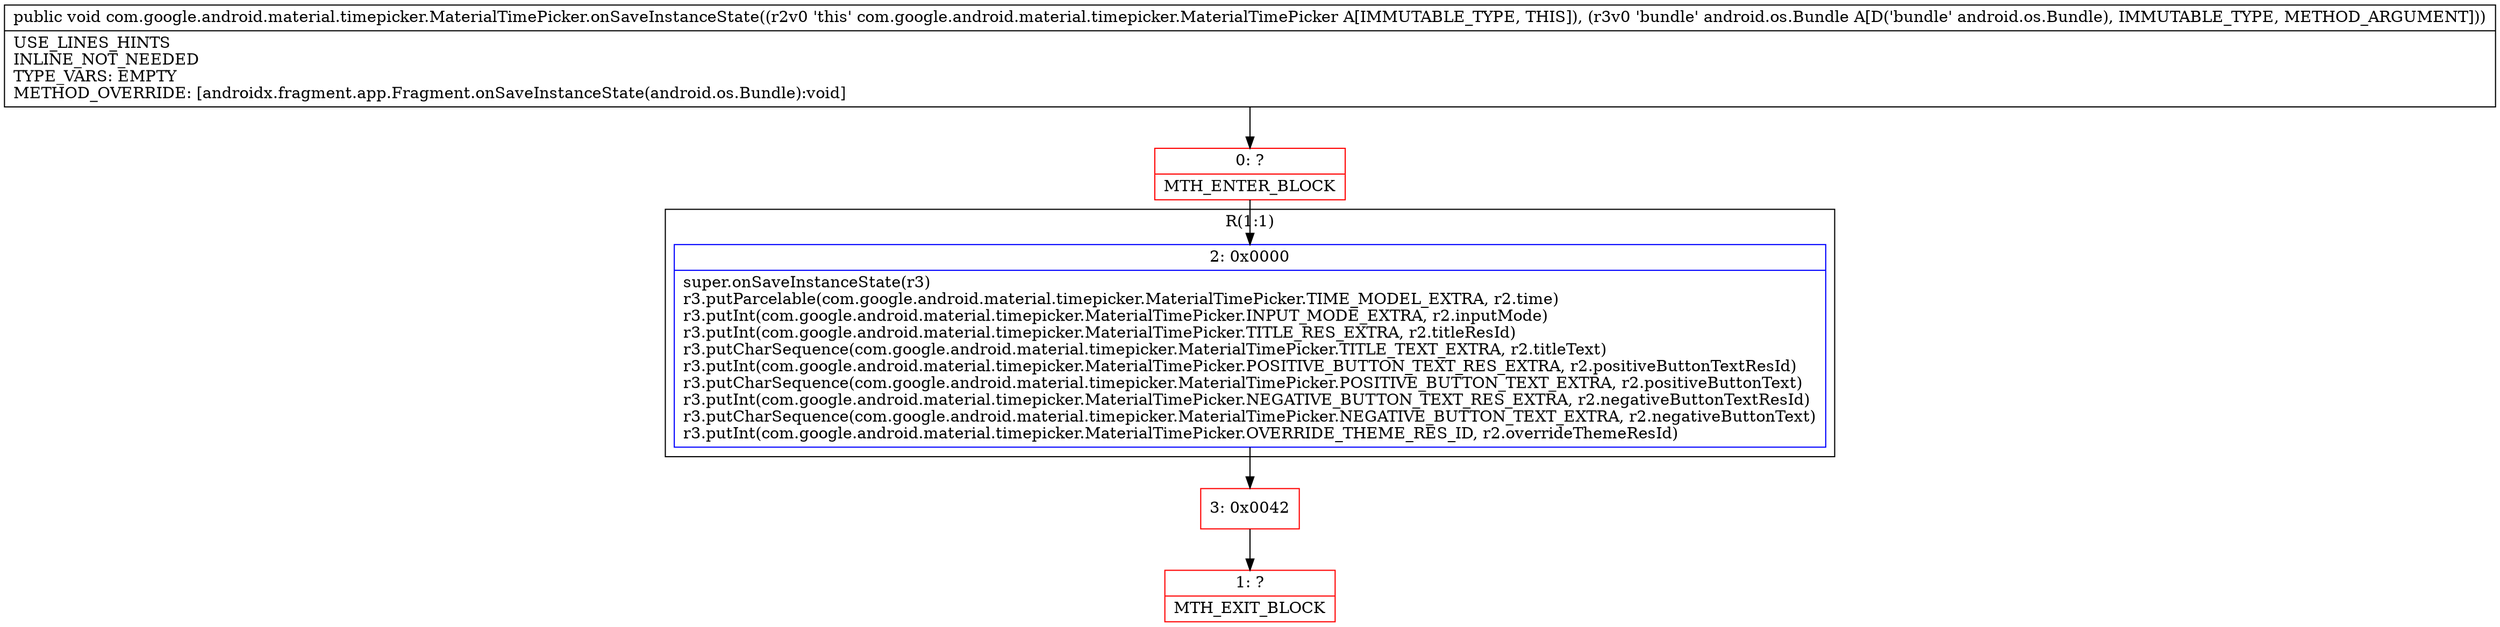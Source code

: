 digraph "CFG forcom.google.android.material.timepicker.MaterialTimePicker.onSaveInstanceState(Landroid\/os\/Bundle;)V" {
subgraph cluster_Region_190205919 {
label = "R(1:1)";
node [shape=record,color=blue];
Node_2 [shape=record,label="{2\:\ 0x0000|super.onSaveInstanceState(r3)\lr3.putParcelable(com.google.android.material.timepicker.MaterialTimePicker.TIME_MODEL_EXTRA, r2.time)\lr3.putInt(com.google.android.material.timepicker.MaterialTimePicker.INPUT_MODE_EXTRA, r2.inputMode)\lr3.putInt(com.google.android.material.timepicker.MaterialTimePicker.TITLE_RES_EXTRA, r2.titleResId)\lr3.putCharSequence(com.google.android.material.timepicker.MaterialTimePicker.TITLE_TEXT_EXTRA, r2.titleText)\lr3.putInt(com.google.android.material.timepicker.MaterialTimePicker.POSITIVE_BUTTON_TEXT_RES_EXTRA, r2.positiveButtonTextResId)\lr3.putCharSequence(com.google.android.material.timepicker.MaterialTimePicker.POSITIVE_BUTTON_TEXT_EXTRA, r2.positiveButtonText)\lr3.putInt(com.google.android.material.timepicker.MaterialTimePicker.NEGATIVE_BUTTON_TEXT_RES_EXTRA, r2.negativeButtonTextResId)\lr3.putCharSequence(com.google.android.material.timepicker.MaterialTimePicker.NEGATIVE_BUTTON_TEXT_EXTRA, r2.negativeButtonText)\lr3.putInt(com.google.android.material.timepicker.MaterialTimePicker.OVERRIDE_THEME_RES_ID, r2.overrideThemeResId)\l}"];
}
Node_0 [shape=record,color=red,label="{0\:\ ?|MTH_ENTER_BLOCK\l}"];
Node_3 [shape=record,color=red,label="{3\:\ 0x0042}"];
Node_1 [shape=record,color=red,label="{1\:\ ?|MTH_EXIT_BLOCK\l}"];
MethodNode[shape=record,label="{public void com.google.android.material.timepicker.MaterialTimePicker.onSaveInstanceState((r2v0 'this' com.google.android.material.timepicker.MaterialTimePicker A[IMMUTABLE_TYPE, THIS]), (r3v0 'bundle' android.os.Bundle A[D('bundle' android.os.Bundle), IMMUTABLE_TYPE, METHOD_ARGUMENT]))  | USE_LINES_HINTS\lINLINE_NOT_NEEDED\lTYPE_VARS: EMPTY\lMETHOD_OVERRIDE: [androidx.fragment.app.Fragment.onSaveInstanceState(android.os.Bundle):void]\l}"];
MethodNode -> Node_0;Node_2 -> Node_3;
Node_0 -> Node_2;
Node_3 -> Node_1;
}

